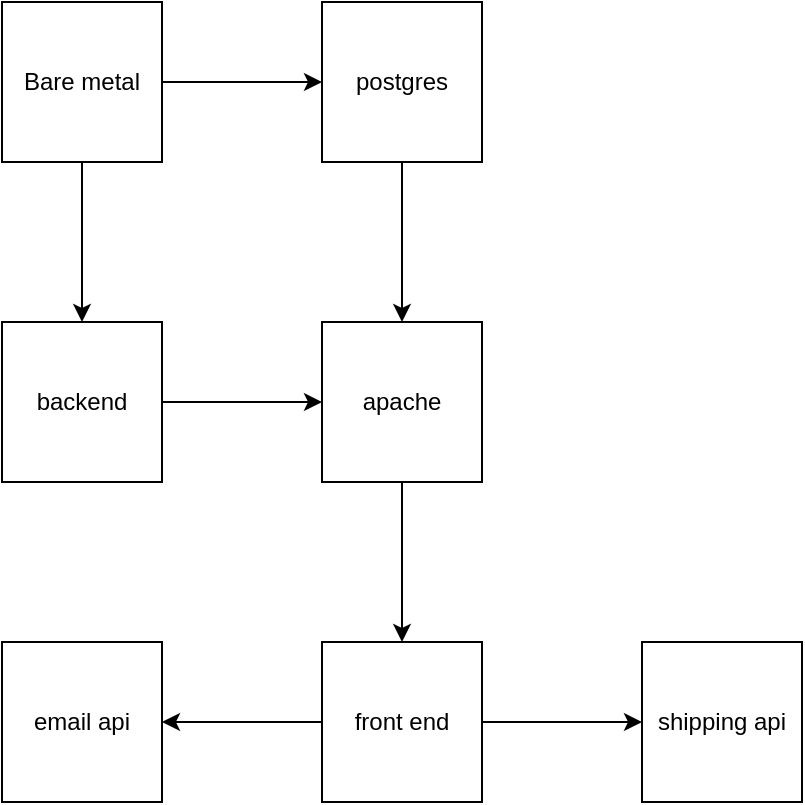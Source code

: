 <mxfile version="28.2.4">
  <diagram name="Page-1" id="a8z_qXfn4UCgV_TsBqf3">
    <mxGraphModel dx="1373" dy="865" grid="1" gridSize="10" guides="1" tooltips="1" connect="1" arrows="1" fold="1" page="1" pageScale="1" pageWidth="850" pageHeight="1100" math="0" shadow="0">
      <root>
        <mxCell id="0" />
        <mxCell id="1" parent="0" />
        <mxCell id="BJ7fX-P-IGOd9j1j5BFI-9" style="edgeStyle=orthogonalEdgeStyle;rounded=0;orthogonalLoop=1;jettySize=auto;html=1;exitX=1;exitY=0.5;exitDx=0;exitDy=0;" edge="1" parent="1" source="BJ7fX-P-IGOd9j1j5BFI-1" target="BJ7fX-P-IGOd9j1j5BFI-3">
          <mxGeometry relative="1" as="geometry" />
        </mxCell>
        <mxCell id="BJ7fX-P-IGOd9j1j5BFI-10" style="edgeStyle=orthogonalEdgeStyle;rounded=0;orthogonalLoop=1;jettySize=auto;html=1;" edge="1" parent="1" source="BJ7fX-P-IGOd9j1j5BFI-1" target="BJ7fX-P-IGOd9j1j5BFI-4">
          <mxGeometry relative="1" as="geometry" />
        </mxCell>
        <mxCell id="BJ7fX-P-IGOd9j1j5BFI-1" value="Bare metal" style="whiteSpace=wrap;html=1;aspect=fixed;" vertex="1" parent="1">
          <mxGeometry x="120" y="160" width="80" height="80" as="geometry" />
        </mxCell>
        <mxCell id="BJ7fX-P-IGOd9j1j5BFI-13" style="edgeStyle=orthogonalEdgeStyle;rounded=0;orthogonalLoop=1;jettySize=auto;html=1;" edge="1" parent="1" source="BJ7fX-P-IGOd9j1j5BFI-2" target="BJ7fX-P-IGOd9j1j5BFI-5">
          <mxGeometry relative="1" as="geometry" />
        </mxCell>
        <mxCell id="BJ7fX-P-IGOd9j1j5BFI-2" value="apache" style="whiteSpace=wrap;html=1;aspect=fixed;" vertex="1" parent="1">
          <mxGeometry x="280" y="320" width="80" height="80" as="geometry" />
        </mxCell>
        <mxCell id="BJ7fX-P-IGOd9j1j5BFI-12" style="edgeStyle=orthogonalEdgeStyle;rounded=0;orthogonalLoop=1;jettySize=auto;html=1;" edge="1" parent="1" source="BJ7fX-P-IGOd9j1j5BFI-3" target="BJ7fX-P-IGOd9j1j5BFI-2">
          <mxGeometry relative="1" as="geometry" />
        </mxCell>
        <mxCell id="BJ7fX-P-IGOd9j1j5BFI-3" value="postgres" style="whiteSpace=wrap;html=1;aspect=fixed;" vertex="1" parent="1">
          <mxGeometry x="280" y="160" width="80" height="80" as="geometry" />
        </mxCell>
        <mxCell id="BJ7fX-P-IGOd9j1j5BFI-16" style="edgeStyle=orthogonalEdgeStyle;rounded=0;orthogonalLoop=1;jettySize=auto;html=1;" edge="1" parent="1" source="BJ7fX-P-IGOd9j1j5BFI-4" target="BJ7fX-P-IGOd9j1j5BFI-2">
          <mxGeometry relative="1" as="geometry" />
        </mxCell>
        <mxCell id="BJ7fX-P-IGOd9j1j5BFI-4" value="backend" style="whiteSpace=wrap;html=1;aspect=fixed;" vertex="1" parent="1">
          <mxGeometry x="120" y="320" width="80" height="80" as="geometry" />
        </mxCell>
        <mxCell id="BJ7fX-P-IGOd9j1j5BFI-14" style="edgeStyle=orthogonalEdgeStyle;rounded=0;orthogonalLoop=1;jettySize=auto;html=1;" edge="1" parent="1" source="BJ7fX-P-IGOd9j1j5BFI-5" target="BJ7fX-P-IGOd9j1j5BFI-7">
          <mxGeometry relative="1" as="geometry" />
        </mxCell>
        <mxCell id="BJ7fX-P-IGOd9j1j5BFI-15" style="edgeStyle=orthogonalEdgeStyle;rounded=0;orthogonalLoop=1;jettySize=auto;html=1;" edge="1" parent="1" source="BJ7fX-P-IGOd9j1j5BFI-5" target="BJ7fX-P-IGOd9j1j5BFI-6">
          <mxGeometry relative="1" as="geometry" />
        </mxCell>
        <mxCell id="BJ7fX-P-IGOd9j1j5BFI-5" value="front end" style="whiteSpace=wrap;html=1;aspect=fixed;" vertex="1" parent="1">
          <mxGeometry x="280" y="480" width="80" height="80" as="geometry" />
        </mxCell>
        <mxCell id="BJ7fX-P-IGOd9j1j5BFI-6" value="shipping api" style="whiteSpace=wrap;html=1;aspect=fixed;" vertex="1" parent="1">
          <mxGeometry x="440" y="480" width="80" height="80" as="geometry" />
        </mxCell>
        <mxCell id="BJ7fX-P-IGOd9j1j5BFI-7" value="email api" style="whiteSpace=wrap;html=1;aspect=fixed;" vertex="1" parent="1">
          <mxGeometry x="120" y="480" width="80" height="80" as="geometry" />
        </mxCell>
      </root>
    </mxGraphModel>
  </diagram>
</mxfile>
